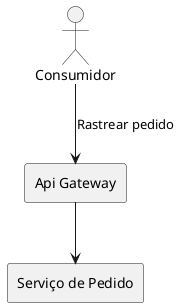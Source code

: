 @startuml
' Definições
actor Consumidor
rectangle "Api Gateway" as ApiGateway
rectangle "Serviço de Pedido" as PedidoServico

' Relação
Consumidor --> ApiGateway : Rastrear pedido
ApiGateway --> PedidoServico
@enduml